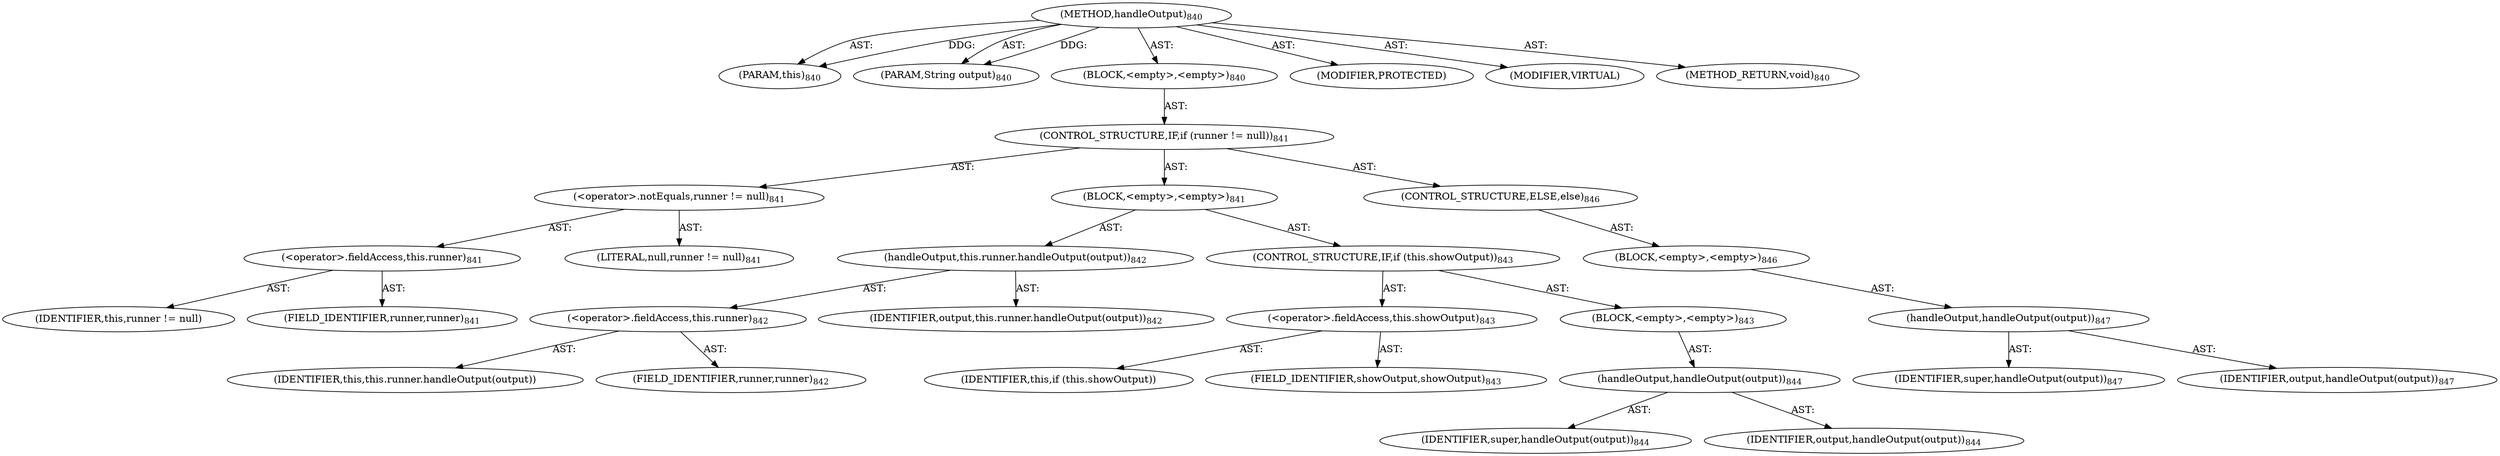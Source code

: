 digraph "handleOutput" {  
"111669149732" [label = <(METHOD,handleOutput)<SUB>840</SUB>> ]
"115964117063" [label = <(PARAM,this)<SUB>840</SUB>> ]
"115964117064" [label = <(PARAM,String output)<SUB>840</SUB>> ]
"25769803858" [label = <(BLOCK,&lt;empty&gt;,&lt;empty&gt;)<SUB>840</SUB>> ]
"47244640295" [label = <(CONTROL_STRUCTURE,IF,if (runner != null))<SUB>841</SUB>> ]
"30064771524" [label = <(&lt;operator&gt;.notEquals,runner != null)<SUB>841</SUB>> ]
"30064771525" [label = <(&lt;operator&gt;.fieldAccess,this.runner)<SUB>841</SUB>> ]
"68719477127" [label = <(IDENTIFIER,this,runner != null)> ]
"55834574928" [label = <(FIELD_IDENTIFIER,runner,runner)<SUB>841</SUB>> ]
"90194313299" [label = <(LITERAL,null,runner != null)<SUB>841</SUB>> ]
"25769803859" [label = <(BLOCK,&lt;empty&gt;,&lt;empty&gt;)<SUB>841</SUB>> ]
"30064771526" [label = <(handleOutput,this.runner.handleOutput(output))<SUB>842</SUB>> ]
"30064771527" [label = <(&lt;operator&gt;.fieldAccess,this.runner)<SUB>842</SUB>> ]
"68719477128" [label = <(IDENTIFIER,this,this.runner.handleOutput(output))> ]
"55834574929" [label = <(FIELD_IDENTIFIER,runner,runner)<SUB>842</SUB>> ]
"68719477129" [label = <(IDENTIFIER,output,this.runner.handleOutput(output))<SUB>842</SUB>> ]
"47244640296" [label = <(CONTROL_STRUCTURE,IF,if (this.showOutput))<SUB>843</SUB>> ]
"30064771528" [label = <(&lt;operator&gt;.fieldAccess,this.showOutput)<SUB>843</SUB>> ]
"68719477130" [label = <(IDENTIFIER,this,if (this.showOutput))> ]
"55834574930" [label = <(FIELD_IDENTIFIER,showOutput,showOutput)<SUB>843</SUB>> ]
"25769803860" [label = <(BLOCK,&lt;empty&gt;,&lt;empty&gt;)<SUB>843</SUB>> ]
"30064771529" [label = <(handleOutput,handleOutput(output))<SUB>844</SUB>> ]
"68719477131" [label = <(IDENTIFIER,super,handleOutput(output))<SUB>844</SUB>> ]
"68719477132" [label = <(IDENTIFIER,output,handleOutput(output))<SUB>844</SUB>> ]
"47244640297" [label = <(CONTROL_STRUCTURE,ELSE,else)<SUB>846</SUB>> ]
"25769803861" [label = <(BLOCK,&lt;empty&gt;,&lt;empty&gt;)<SUB>846</SUB>> ]
"30064771530" [label = <(handleOutput,handleOutput(output))<SUB>847</SUB>> ]
"68719477133" [label = <(IDENTIFIER,super,handleOutput(output))<SUB>847</SUB>> ]
"68719477134" [label = <(IDENTIFIER,output,handleOutput(output))<SUB>847</SUB>> ]
"133143986269" [label = <(MODIFIER,PROTECTED)> ]
"133143986270" [label = <(MODIFIER,VIRTUAL)> ]
"128849018916" [label = <(METHOD_RETURN,void)<SUB>840</SUB>> ]
  "111669149732" -> "115964117063"  [ label = "AST: "] 
  "111669149732" -> "115964117064"  [ label = "AST: "] 
  "111669149732" -> "25769803858"  [ label = "AST: "] 
  "111669149732" -> "133143986269"  [ label = "AST: "] 
  "111669149732" -> "133143986270"  [ label = "AST: "] 
  "111669149732" -> "128849018916"  [ label = "AST: "] 
  "25769803858" -> "47244640295"  [ label = "AST: "] 
  "47244640295" -> "30064771524"  [ label = "AST: "] 
  "47244640295" -> "25769803859"  [ label = "AST: "] 
  "47244640295" -> "47244640297"  [ label = "AST: "] 
  "30064771524" -> "30064771525"  [ label = "AST: "] 
  "30064771524" -> "90194313299"  [ label = "AST: "] 
  "30064771525" -> "68719477127"  [ label = "AST: "] 
  "30064771525" -> "55834574928"  [ label = "AST: "] 
  "25769803859" -> "30064771526"  [ label = "AST: "] 
  "25769803859" -> "47244640296"  [ label = "AST: "] 
  "30064771526" -> "30064771527"  [ label = "AST: "] 
  "30064771526" -> "68719477129"  [ label = "AST: "] 
  "30064771527" -> "68719477128"  [ label = "AST: "] 
  "30064771527" -> "55834574929"  [ label = "AST: "] 
  "47244640296" -> "30064771528"  [ label = "AST: "] 
  "47244640296" -> "25769803860"  [ label = "AST: "] 
  "30064771528" -> "68719477130"  [ label = "AST: "] 
  "30064771528" -> "55834574930"  [ label = "AST: "] 
  "25769803860" -> "30064771529"  [ label = "AST: "] 
  "30064771529" -> "68719477131"  [ label = "AST: "] 
  "30064771529" -> "68719477132"  [ label = "AST: "] 
  "47244640297" -> "25769803861"  [ label = "AST: "] 
  "25769803861" -> "30064771530"  [ label = "AST: "] 
  "30064771530" -> "68719477133"  [ label = "AST: "] 
  "30064771530" -> "68719477134"  [ label = "AST: "] 
  "111669149732" -> "115964117063"  [ label = "DDG: "] 
  "111669149732" -> "115964117064"  [ label = "DDG: "] 
}
